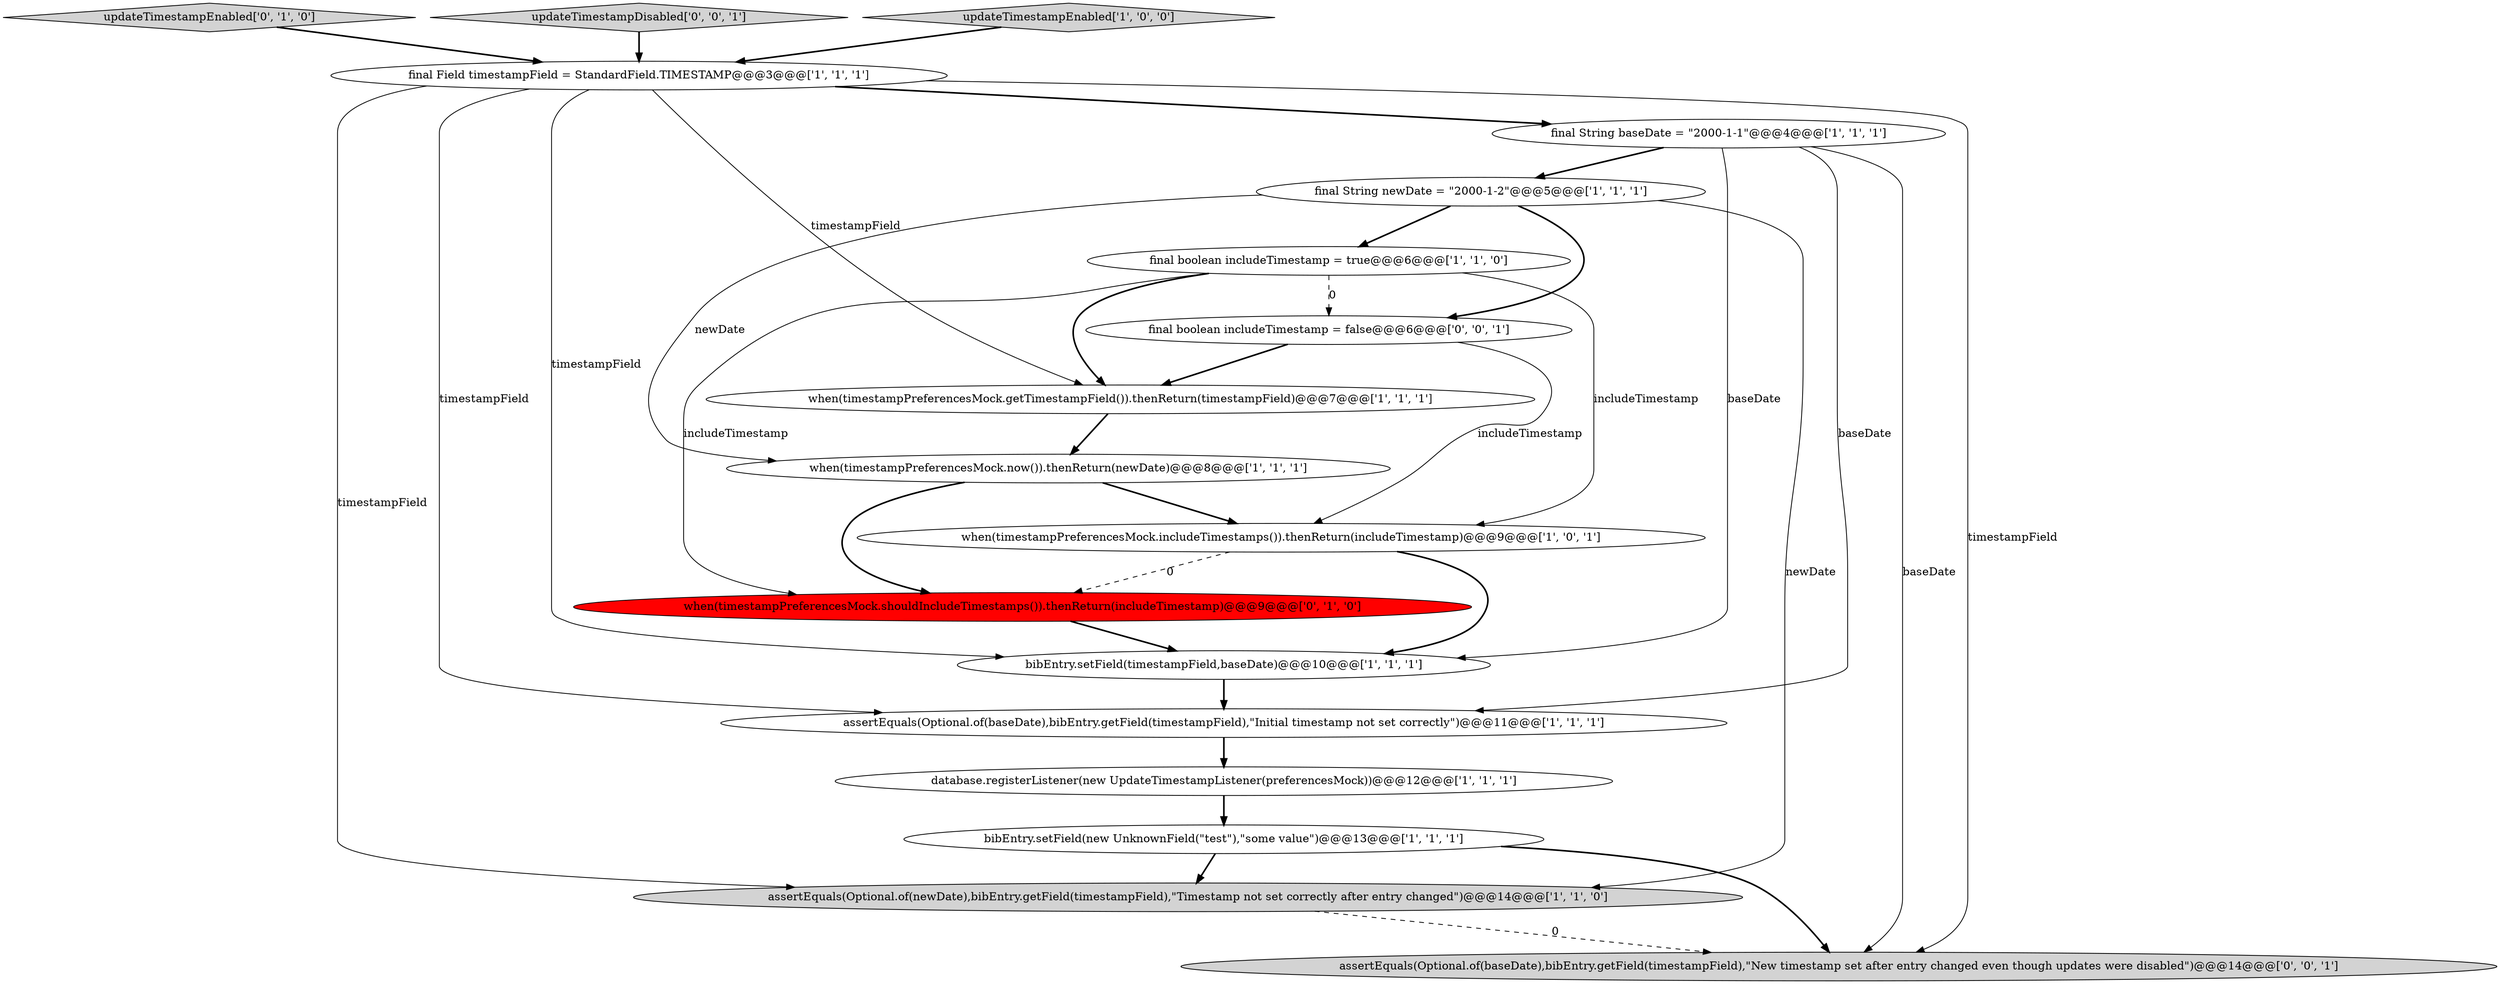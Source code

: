 digraph {
14 [style = filled, label = "updateTimestampEnabled['0', '1', '0']", fillcolor = lightgray, shape = diamond image = "AAA0AAABBB2BBB"];
4 [style = filled, label = "final String newDate = \"2000-1-2\"@@@5@@@['1', '1', '1']", fillcolor = white, shape = ellipse image = "AAA0AAABBB1BBB"];
5 [style = filled, label = "final String baseDate = \"2000-1-1\"@@@4@@@['1', '1', '1']", fillcolor = white, shape = ellipse image = "AAA0AAABBB1BBB"];
2 [style = filled, label = "when(timestampPreferencesMock.getTimestampField()).thenReturn(timestampField)@@@7@@@['1', '1', '1']", fillcolor = white, shape = ellipse image = "AAA0AAABBB1BBB"];
12 [style = filled, label = "final boolean includeTimestamp = true@@@6@@@['1', '1', '0']", fillcolor = white, shape = ellipse image = "AAA0AAABBB1BBB"];
1 [style = filled, label = "bibEntry.setField(timestampField,baseDate)@@@10@@@['1', '1', '1']", fillcolor = white, shape = ellipse image = "AAA0AAABBB1BBB"];
9 [style = filled, label = "when(timestampPreferencesMock.now()).thenReturn(newDate)@@@8@@@['1', '1', '1']", fillcolor = white, shape = ellipse image = "AAA0AAABBB1BBB"];
11 [style = filled, label = "database.registerListener(new UpdateTimestampListener(preferencesMock))@@@12@@@['1', '1', '1']", fillcolor = white, shape = ellipse image = "AAA0AAABBB1BBB"];
16 [style = filled, label = "final boolean includeTimestamp = false@@@6@@@['0', '0', '1']", fillcolor = white, shape = ellipse image = "AAA0AAABBB3BBB"];
15 [style = filled, label = "updateTimestampDisabled['0', '0', '1']", fillcolor = lightgray, shape = diamond image = "AAA0AAABBB3BBB"];
0 [style = filled, label = "when(timestampPreferencesMock.includeTimestamps()).thenReturn(includeTimestamp)@@@9@@@['1', '0', '1']", fillcolor = white, shape = ellipse image = "AAA0AAABBB1BBB"];
3 [style = filled, label = "bibEntry.setField(new UnknownField(\"test\"),\"some value\")@@@13@@@['1', '1', '1']", fillcolor = white, shape = ellipse image = "AAA0AAABBB1BBB"];
8 [style = filled, label = "final Field timestampField = StandardField.TIMESTAMP@@@3@@@['1', '1', '1']", fillcolor = white, shape = ellipse image = "AAA0AAABBB1BBB"];
17 [style = filled, label = "assertEquals(Optional.of(baseDate),bibEntry.getField(timestampField),\"New timestamp set after entry changed even though updates were disabled\")@@@14@@@['0', '0', '1']", fillcolor = lightgray, shape = ellipse image = "AAA0AAABBB3BBB"];
6 [style = filled, label = "updateTimestampEnabled['1', '0', '0']", fillcolor = lightgray, shape = diamond image = "AAA0AAABBB1BBB"];
7 [style = filled, label = "assertEquals(Optional.of(newDate),bibEntry.getField(timestampField),\"Timestamp not set correctly after entry changed\")@@@14@@@['1', '1', '0']", fillcolor = lightgray, shape = ellipse image = "AAA0AAABBB1BBB"];
13 [style = filled, label = "when(timestampPreferencesMock.shouldIncludeTimestamps()).thenReturn(includeTimestamp)@@@9@@@['0', '1', '0']", fillcolor = red, shape = ellipse image = "AAA1AAABBB2BBB"];
10 [style = filled, label = "assertEquals(Optional.of(baseDate),bibEntry.getField(timestampField),\"Initial timestamp not set correctly\")@@@11@@@['1', '1', '1']", fillcolor = white, shape = ellipse image = "AAA0AAABBB1BBB"];
8->17 [style = solid, label="timestampField"];
9->0 [style = bold, label=""];
5->17 [style = solid, label="baseDate"];
5->1 [style = solid, label="baseDate"];
12->16 [style = dashed, label="0"];
7->17 [style = dashed, label="0"];
5->10 [style = solid, label="baseDate"];
8->1 [style = solid, label="timestampField"];
12->0 [style = solid, label="includeTimestamp"];
12->13 [style = solid, label="includeTimestamp"];
2->9 [style = bold, label=""];
16->2 [style = bold, label=""];
4->7 [style = solid, label="newDate"];
13->1 [style = bold, label=""];
12->2 [style = bold, label=""];
8->10 [style = solid, label="timestampField"];
8->5 [style = bold, label=""];
3->7 [style = bold, label=""];
11->3 [style = bold, label=""];
0->1 [style = bold, label=""];
5->4 [style = bold, label=""];
6->8 [style = bold, label=""];
0->13 [style = dashed, label="0"];
8->7 [style = solid, label="timestampField"];
4->12 [style = bold, label=""];
3->17 [style = bold, label=""];
14->8 [style = bold, label=""];
16->0 [style = solid, label="includeTimestamp"];
4->9 [style = solid, label="newDate"];
1->10 [style = bold, label=""];
8->2 [style = solid, label="timestampField"];
15->8 [style = bold, label=""];
4->16 [style = bold, label=""];
9->13 [style = bold, label=""];
10->11 [style = bold, label=""];
}
